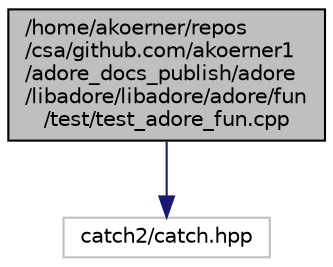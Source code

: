 digraph "/home/akoerner/repos/csa/github.com/akoerner1/adore_docs_publish/adore/libadore/libadore/adore/fun/test/test_adore_fun.cpp"
{
 // LATEX_PDF_SIZE
  edge [fontname="Helvetica",fontsize="10",labelfontname="Helvetica",labelfontsize="10"];
  node [fontname="Helvetica",fontsize="10",shape=record];
  Node1 [label="/home/akoerner/repos\l/csa/github.com/akoerner1\l/adore_docs_publish/adore\l/libadore/libadore/adore/fun\l/test/test_adore_fun.cpp",height=0.2,width=0.4,color="black", fillcolor="grey75", style="filled", fontcolor="black",tooltip=" "];
  Node1 -> Node2 [color="midnightblue",fontsize="10",style="solid",fontname="Helvetica"];
  Node2 [label="catch2/catch.hpp",height=0.2,width=0.4,color="grey75", fillcolor="white", style="filled",tooltip=" "];
}
